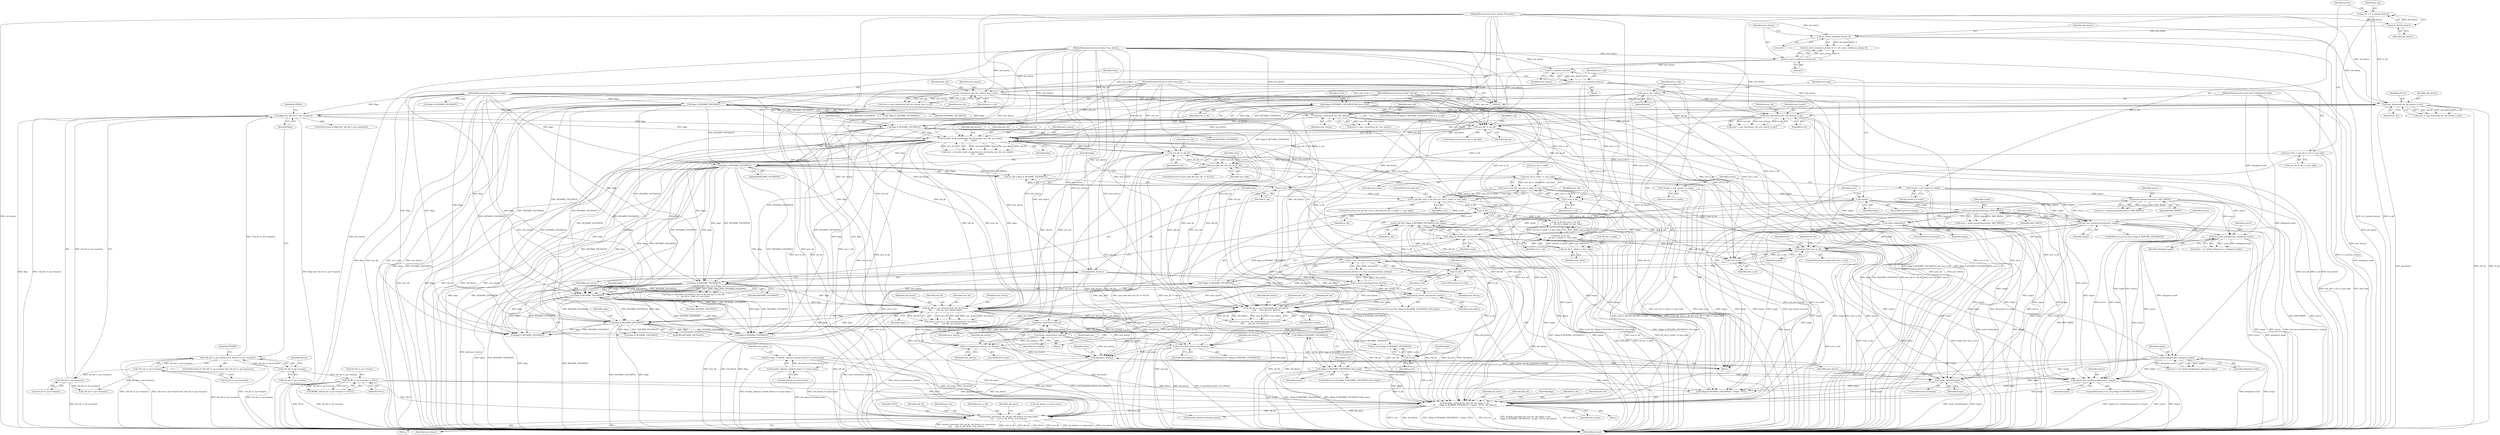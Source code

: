 digraph "0_linux_9409e22acdfc9153f88d9b1ed2bd2a5b34d2d3ca@API" {
"1000503" [label="(Call,fsnotify_move(new_dir, old_dir, old_dentry->d_name.name,\n\t\t\t\t      new_is_dir, NULL, new_dentry))"];
"1000485" [label="(Call,fsnotify_move(old_dir, new_dir, old_name, is_dir,\n\t\t\t      !(flags & RENAME_EXCHANGE) ? target : NULL, old_dentry))"];
"1000411" [label="(Call,old_dir->i_op->rename2(old_dir, old_dentry,\n\t\t\t\t\t       new_dir, new_dentry, flags))"];
"1000311" [label="(Call,new_dir != old_dir)"];
"1000262" [label="(Call,security_inode_rename(old_dir, old_dentry, new_dir, new_dentry,\n\t\t\t\t      flags))"];
"1000228" [label="(Call,new_dir != old_dir)"];
"1000167" [label="(Call,may_create(new_dir, new_dentry))"];
"1000105" [label="(MethodParameterIn,struct inode *new_dir)"];
"1000146" [label="(Call,vfs_select_inode(new_dentry, 0))"];
"1000106" [label="(MethodParameterIn,struct dentry *new_dentry)"];
"1000183" [label="(Call,may_delete(new_dir, new_dentry, is_dir))"];
"1000174" [label="(Call,d_is_dir(new_dentry))"];
"1000153" [label="(Call,may_delete(old_dir, old_dentry, is_dir))"];
"1000103" [label="(MethodParameterIn,struct inode *old_dir)"];
"1000143" [label="(Call,vfs_select_inode(old_dentry, 0))"];
"1000114" [label="(Call,d_is_dir(old_dentry))"];
"1000104" [label="(MethodParameterIn,struct dentry *old_dentry)"];
"1000112" [label="(Call,is_dir = d_is_dir(old_dentry))"];
"1000190" [label="(Call,may_delete(new_dir, new_dentry, new_is_dir))"];
"1000172" [label="(Call,new_is_dir = d_is_dir(new_dentry))"];
"1000216" [label="(Call,flags && !old_dir->i_op->rename2)"];
"1000178" [label="(Call,flags & RENAME_EXCHANGE)"];
"1000108" [label="(MethodParameterIn,unsigned int flags)"];
"1000218" [label="(Call,!old_dir->i_op->rename2)"];
"1000206" [label="(Call,!old_dir->i_op->rename2)"];
"1000199" [label="(Call,!old_dir->i_op->rename && !old_dir->i_op->rename2)"];
"1000200" [label="(Call,!old_dir->i_op->rename)"];
"1000246" [label="(Call,flags & RENAME_EXCHANGE)"];
"1000303" [label="(Call,is_local_mountpoint(old_dentry))"];
"1000356" [label="(Call,shrink_dcache_parent(new_dentry))"];
"1000305" [label="(Call,is_local_mountpoint(new_dentry))"];
"1000280" [label="(Call,dget(new_dentry))"];
"1000333" [label="(Call,flags & RENAME_EXCHANGE)"];
"1000286" [label="(Call,flags & RENAME_EXCHANGE)"];
"1000352" [label="(Call,flags & RENAME_EXCHANGE)"];
"1000394" [label="(Call,old_dir->i_op->rename(old_dir, old_dentry,\n\t\t\t\t\t      new_dir, new_dentry))"];
"1000272" [label="(Call,old_name = fsnotify_oldname_init(old_dentry->d_name.name))"];
"1000274" [label="(Call,fsnotify_oldname_init(old_dentry->d_name.name))"];
"1000466" [label="(Call,!is_dir)"];
"1000284" [label="(Call,!is_dir)"];
"1000337" [label="(Call,!is_dir)"];
"1000320" [label="(Call,is_dir && !new_is_dir && new_dir->i_nlink >= max_links)"];
"1000322" [label="(Call,!new_is_dir && new_dir->i_nlink >= max_links)"];
"1000323" [label="(Call,!new_is_dir)"];
"1000245" [label="(Call,(flags & RENAME_EXCHANGE) && new_is_dir)"];
"1000130" [label="(Call,new_is_dir = false)"];
"1000325" [label="(Call,new_dir->i_nlink >= max_links)"];
"1000309" [label="(Call,max_links && new_dir != old_dir)"];
"1000134" [label="(Call,max_links = new_dir->i_sb->s_max_links)"];
"1000359" [label="(Call,!is_dir)"];
"1000348" [label="(Call,is_dir && !(flags & RENAME_EXCHANGE) && target)"];
"1000350" [label="(Call,!(flags & RENAME_EXCHANGE) && target)"];
"1000351" [label="(Call,!(flags & RENAME_EXCHANGE))"];
"1000289" [label="(Call,lock_two_nondirectories(source, target))"];
"1000237" [label="(Call,inode_permission(source, MAY_WRITE))"];
"1000118" [label="(Call,*source = old_dentry->d_inode)"];
"1000253" [label="(Call,inode_permission(target, MAY_WRITE))"];
"1000162" [label="(Call,!target)"];
"1000124" [label="(Call,*target = new_dentry->d_inode)"];
"1000295" [label="(Call,inode_lock(target))"];
"1000421" [label="(Call,!(flags & RENAME_EXCHANGE) && target)"];
"1000422" [label="(Call,!(flags & RENAME_EXCHANGE))"];
"1000423" [label="(Call,flags & RENAME_EXCHANGE)"];
"1000378" [label="(Call,try_break_deleg(target, delegated_inode))"];
"1000371" [label="(Call,target && !new_is_dir)"];
"1000373" [label="(Call,!new_is_dir)"];
"1000339" [label="(Call,new_is_dir &&\n\t\t    old_dir->i_nlink >= max_links)"];
"1000341" [label="(Call,old_dir->i_nlink >= max_links)"];
"1000364" [label="(Call,try_break_deleg(source, delegated_inode))"];
"1000107" [label="(MethodParameterIn,struct inode **delegated_inode)"];
"1000471" [label="(Call,unlock_two_nondirectories(source, target))"];
"1000477" [label="(Call,inode_unlock(target))"];
"1000402" [label="(Call,old_dir->i_op->rename != NULL)"];
"1000460" [label="(Call,d_exchange(old_dentry, new_dentry))"];
"1000437" [label="(Call,detach_mounts(new_dentry))"];
"1000435" [label="(Call,dont_mount(new_dentry))"];
"1000456" [label="(Call,d_move(old_dentry, new_dentry))"];
"1000479" [label="(Call,dput(new_dentry))"];
"1000193" [label="(Identifier,new_is_dir)"];
"1000173" [label="(Identifier,new_is_dir)"];
"1000451" [label="(ControlStructure,if (!(flags & RENAME_EXCHANGE)))"];
"1000105" [label="(MethodParameterIn,struct inode *new_dir)"];
"1000492" [label="(Call,flags & RENAME_EXCHANGE)"];
"1000345" [label="(Identifier,max_links)"];
"1000348" [label="(Call,is_dir && !(flags & RENAME_EXCHANGE) && target)"];
"1000437" [label="(Call,detach_mounts(new_dentry))"];
"1000295" [label="(Call,inode_lock(target))"];
"1000377" [label="(Identifier,error)"];
"1000497" [label="(Identifier,old_dentry)"];
"1000365" [label="(Identifier,source)"];
"1000518" [label="(MethodReturn,int)"];
"1000464" [label="(ControlStructure,if (!is_dir || (flags & RENAME_EXCHANGE)))"];
"1000108" [label="(MethodParameterIn,unsigned int flags)"];
"1000310" [label="(Identifier,max_links)"];
"1000425" [label="(Identifier,RENAME_EXCHANGE)"];
"1000320" [label="(Call,is_dir && !new_is_dir && new_dir->i_nlink >= max_links)"];
"1000396" [label="(Identifier,old_dentry)"];
"1000273" [label="(Identifier,old_name)"];
"1000456" [label="(Call,d_move(old_dentry, new_dentry))"];
"1000216" [label="(Call,flags && !old_dir->i_op->rename2)"];
"1000200" [label="(Call,!old_dir->i_op->rename)"];
"1000341" [label="(Call,old_dir->i_nlink >= max_links)"];
"1000372" [label="(Identifier,target)"];
"1000174" [label="(Call,d_is_dir(new_dentry))"];
"1000132" [label="(Identifier,false)"];
"1000512" [label="(Identifier,NULL)"];
"1000316" [label="(Identifier,error)"];
"1000287" [label="(Identifier,flags)"];
"1000401" [label="(Call,WARN_ON(old_dir->i_op->rename != NULL))"];
"1000505" [label="(Identifier,old_dir)"];
"1000109" [label="(Block,)"];
"1000332" [label="(Call,(flags & RENAME_EXCHANGE) && !is_dir && new_is_dir &&\n\t\t    old_dir->i_nlink >= max_links)"];
"1000103" [label="(MethodParameterIn,struct inode *old_dir)"];
"1000226" [label="(Identifier,EINVAL)"];
"1000461" [label="(Identifier,old_dentry)"];
"1000321" [label="(Identifier,is_dir)"];
"1000488" [label="(Identifier,old_name)"];
"1000298" [label="(Identifier,error)"];
"1000329" [label="(Identifier,max_links)"];
"1000169" [label="(Identifier,new_dentry)"];
"1000214" [label="(Identifier,EPERM)"];
"1000323" [label="(Call,!new_is_dir)"];
"1000356" [label="(Call,shrink_dcache_parent(new_dentry))"];
"1000397" [label="(Identifier,new_dir)"];
"1000238" [label="(Identifier,source)"];
"1000354" [label="(Identifier,RENAME_EXCHANGE)"];
"1000120" [label="(Call,old_dentry->d_inode)"];
"1000421" [label="(Call,!(flags & RENAME_EXCHANGE) && target)"];
"1000378" [label="(Call,try_break_deleg(target, delegated_inode))"];
"1000280" [label="(Call,dget(new_dentry))"];
"1000514" [label="(Call,fsnotify_oldname_free(old_name))"];
"1000333" [label="(Call,flags & RENAME_EXCHANGE)"];
"1000267" [label="(Identifier,flags)"];
"1000392" [label="(Call,error = old_dir->i_op->rename(old_dir, old_dentry,\n\t\t\t\t\t      new_dir, new_dentry))"];
"1000291" [label="(Identifier,target)"];
"1000477" [label="(Call,inode_unlock(target))"];
"1000436" [label="(Identifier,new_dentry)"];
"1000460" [label="(Call,d_exchange(old_dentry, new_dentry))"];
"1000330" [label="(ControlStructure,goto out;)"];
"1000306" [label="(Identifier,new_dentry)"];
"1000186" [label="(Identifier,is_dir)"];
"1000266" [label="(Identifier,new_dentry)"];
"1000413" [label="(Identifier,old_dentry)"];
"1000468" [label="(Call,flags & RENAME_EXCHANGE)"];
"1000119" [label="(Identifier,source)"];
"1000453" [label="(Call,flags & RENAME_EXCHANGE)"];
"1000206" [label="(Call,!old_dir->i_op->rename2)"];
"1000490" [label="(Call,!(flags & RENAME_EXCHANGE) ? target : NULL)"];
"1000412" [label="(Identifier,old_dir)"];
"1000215" [label="(ControlStructure,if (flags && !old_dir->i_op->rename2))"];
"1000469" [label="(Identifier,flags)"];
"1000483" [label="(Identifier,error)"];
"1000484" [label="(Block,)"];
"1000363" [label="(Identifier,error)"];
"1000463" [label="(JumpTarget,out:)"];
"1000462" [label="(Identifier,new_dentry)"];
"1000402" [label="(Call,old_dir->i_op->rename != NULL)"];
"1000349" [label="(Identifier,is_dir)"];
"1000388" [label="(Identifier,old_dir)"];
"1000475" [label="(ControlStructure,if (target))"];
"1000253" [label="(Call,inode_permission(target, MAY_WRITE))"];
"1000302" [label="(Call,is_local_mountpoint(old_dentry) || is_local_mountpoint(new_dentry))"];
"1000272" [label="(Call,old_name = fsnotify_oldname_init(old_dentry->d_name.name))"];
"1000251" [label="(Call,error = inode_permission(target, MAY_WRITE))"];
"1000126" [label="(Call,new_dentry->d_inode)"];
"1000411" [label="(Call,old_dir->i_op->rename2(old_dir, old_dentry,\n\t\t\t\t\t       new_dir, new_dentry, flags))"];
"1000130" [label="(Call,new_is_dir = false)"];
"1000154" [label="(Identifier,old_dir)"];
"1000471" [label="(Call,unlock_two_nondirectories(source, target))"];
"1000360" [label="(Identifier,is_dir)"];
"1000264" [label="(Identifier,old_dentry)"];
"1000309" [label="(Call,max_links && new_dir != old_dir)"];
"1000262" [label="(Call,security_inode_rename(old_dir, old_dentry, new_dir, new_dentry,\n\t\t\t\t      flags))"];
"1000217" [label="(Identifier,flags)"];
"1000370" [label="(ControlStructure,if (target && !new_is_dir))"];
"1000486" [label="(Identifier,old_dir)"];
"1000190" [label="(Call,may_delete(new_dir, new_dentry, new_is_dir))"];
"1000148" [label="(Literal,0)"];
"1000235" [label="(Call,error = inode_permission(source, MAY_WRITE))"];
"1000289" [label="(Call,lock_two_nondirectories(source, target))"];
"1000286" [label="(Call,flags & RENAME_EXCHANGE)"];
"1000304" [label="(Identifier,old_dentry)"];
"1000283" [label="(Call,!is_dir || (flags & RENAME_EXCHANGE))"];
"1000188" [label="(Call,error = may_delete(new_dir, new_dentry, new_is_dir))"];
"1000504" [label="(Identifier,new_dir)"];
"1000424" [label="(Identifier,flags)"];
"1000156" [label="(Identifier,is_dir)"];
"1000284" [label="(Call,!is_dir)"];
"1000134" [label="(Call,max_links = new_dir->i_sb->s_max_links)"];
"1000408" [label="(Identifier,NULL)"];
"1000201" [label="(Call,old_dir->i_op->rename)"];
"1000353" [label="(Identifier,flags)"];
"1000385" [label="(Call,!old_dir->i_op->rename2)"];
"1000334" [label="(Identifier,flags)"];
"1000303" [label="(Call,is_local_mountpoint(old_dentry))"];
"1000184" [label="(Identifier,new_dir)"];
"1000403" [label="(Call,old_dir->i_op->rename)"];
"1000145" [label="(Literal,0)"];
"1000472" [label="(Identifier,source)"];
"1000285" [label="(Identifier,is_dir)"];
"1000178" [label="(Call,flags & RENAME_EXCHANGE)"];
"1000161" [label="(ControlStructure,if (!target))"];
"1000429" [label="(Identifier,is_dir)"];
"1000457" [label="(Identifier,old_dentry)"];
"1000249" [label="(Identifier,new_is_dir)"];
"1000357" [label="(Identifier,new_dentry)"];
"1000352" [label="(Call,flags & RENAME_EXCHANGE)"];
"1000239" [label="(Identifier,MAY_WRITE)"];
"1000313" [label="(Identifier,old_dir)"];
"1000191" [label="(Identifier,new_dir)"];
"1000281" [label="(Identifier,new_dentry)"];
"1000500" [label="(Identifier,flags)"];
"1000230" [label="(Identifier,old_dir)"];
"1000218" [label="(Call,!old_dir->i_op->rename2)"];
"1000322" [label="(Call,!new_is_dir && new_dir->i_nlink >= max_links)"];
"1000192" [label="(Identifier,new_dentry)"];
"1000327" [label="(Identifier,new_dir)"];
"1000395" [label="(Identifier,old_dir)"];
"1000151" [label="(Call,error = may_delete(old_dir, old_dentry, is_dir))"];
"1000335" [label="(Identifier,RENAME_EXCHANGE)"];
"1000229" [label="(Identifier,new_dir)"];
"1000177" [label="(Call,!(flags & RENAME_EXCHANGE))"];
"1000319" [label="(ControlStructure,if (is_dir && !new_is_dir && new_dir->i_nlink >= max_links))"];
"1000136" [label="(Call,new_dir->i_sb->s_max_links)"];
"1000255" [label="(Identifier,MAY_WRITE)"];
"1000260" [label="(Call,error = security_inode_rename(old_dir, old_dentry, new_dir, new_dentry,\n\t\t\t\t      flags))"];
"1000124" [label="(Call,*target = new_dentry->d_inode)"];
"1000467" [label="(Identifier,is_dir)"];
"1000244" [label="(ControlStructure,if ((flags & RENAME_EXCHANGE) && new_is_dir))"];
"1000420" [label="(ControlStructure,if (!(flags & RENAME_EXCHANGE) && target))"];
"1000511" [label="(Identifier,new_is_dir)"];
"1000153" [label="(Call,may_delete(old_dir, old_dentry, is_dir))"];
"1000233" [label="(Identifier,is_dir)"];
"1000445" [label="(Identifier,old_dir)"];
"1000366" [label="(Identifier,delegated_inode)"];
"1000219" [label="(Call,old_dir->i_op->rename2)"];
"1000131" [label="(Identifier,new_is_dir)"];
"1000274" [label="(Call,fsnotify_oldname_init(old_dentry->d_name.name))"];
"1000337" [label="(Call,!is_dir)"];
"1000207" [label="(Call,old_dir->i_op->rename2)"];
"1000380" [label="(Identifier,delegated_inode)"];
"1000246" [label="(Call,flags & RENAME_EXCHANGE)"];
"1000162" [label="(Call,!target)"];
"1000265" [label="(Identifier,new_dir)"];
"1000347" [label="(ControlStructure,if (is_dir && !(flags & RENAME_EXCHANGE) && target))"];
"1000362" [label="(Call,error = try_break_deleg(source, delegated_inode))"];
"1000275" [label="(Call,old_dentry->d_name.name)"];
"1000427" [label="(Block,)"];
"1000104" [label="(MethodParameterIn,struct dentry *old_dentry)"];
"1000305" [label="(Call,is_local_mountpoint(new_dentry))"];
"1000416" [label="(Identifier,flags)"];
"1000338" [label="(Identifier,is_dir)"];
"1000426" [label="(Identifier,target)"];
"1000414" [label="(Identifier,new_dir)"];
"1000379" [label="(Identifier,target)"];
"1000371" [label="(Call,target && !new_is_dir)"];
"1000350" [label="(Call,!(flags & RENAME_EXCHANGE) && target)"];
"1000489" [label="(Identifier,is_dir)"];
"1000355" [label="(Identifier,target)"];
"1000373" [label="(Call,!new_is_dir)"];
"1000125" [label="(Identifier,target)"];
"1000245" [label="(Call,(flags & RENAME_EXCHANGE) && new_is_dir)"];
"1000479" [label="(Call,dput(new_dentry))"];
"1000502" [label="(Block,)"];
"1000515" [label="(Identifier,old_name)"];
"1000143" [label="(Call,vfs_select_inode(old_dentry, 0))"];
"1000308" [label="(ControlStructure,if (max_links && new_dir != old_dir))"];
"1000172" [label="(Call,new_is_dir = d_is_dir(new_dentry))"];
"1000290" [label="(Identifier,source)"];
"1000144" [label="(Identifier,old_dentry)"];
"1000513" [label="(Identifier,new_dentry)"];
"1000459" [label="(ControlStructure,else)"];
"1000374" [label="(Identifier,new_is_dir)"];
"1000293" [label="(ControlStructure,if (target))"];
"1000351" [label="(Call,!(flags & RENAME_EXCHANGE))"];
"1000480" [label="(Identifier,new_dentry)"];
"1000473" [label="(Identifier,target)"];
"1000167" [label="(Call,may_create(new_dir, new_dentry))"];
"1000106" [label="(MethodParameterIn,struct dentry *new_dentry)"];
"1000183" [label="(Call,may_delete(new_dir, new_dentry, is_dir))"];
"1000114" [label="(Call,d_is_dir(old_dentry))"];
"1000198" [label="(ControlStructure,if (!old_dir->i_op->rename && !old_dir->i_op->rename2))"];
"1000247" [label="(Identifier,flags)"];
"1000359" [label="(Call,!is_dir)"];
"1000340" [label="(Identifier,new_is_dir)"];
"1000179" [label="(Identifier,flags)"];
"1000185" [label="(Identifier,new_dentry)"];
"1000163" [label="(Identifier,target)"];
"1000423" [label="(Call,flags & RENAME_EXCHANGE)"];
"1000487" [label="(Identifier,new_dir)"];
"1000180" [label="(Identifier,RENAME_EXCHANGE)"];
"1000263" [label="(Identifier,old_dir)"];
"1000248" [label="(Identifier,RENAME_EXCHANGE)"];
"1000113" [label="(Identifier,is_dir)"];
"1000422" [label="(Call,!(flags & RENAME_EXCHANGE))"];
"1000168" [label="(Identifier,new_dir)"];
"1000415" [label="(Identifier,new_dentry)"];
"1000325" [label="(Call,new_dir->i_nlink >= max_links)"];
"1000326" [label="(Call,new_dir->i_nlink)"];
"1000466" [label="(Call,!is_dir)"];
"1000324" [label="(Identifier,new_is_dir)"];
"1000376" [label="(Call,error = try_break_deleg(target, delegated_inode))"];
"1000499" [label="(Call,flags & RENAME_EXCHANGE)"];
"1000254" [label="(Identifier,target)"];
"1000312" [label="(Identifier,new_dir)"];
"1000336" [label="(Call,!is_dir && new_is_dir &&\n\t\t    old_dir->i_nlink >= max_links)"];
"1000296" [label="(Identifier,target)"];
"1000339" [label="(Call,new_is_dir &&\n\t\t    old_dir->i_nlink >= max_links)"];
"1000282" [label="(ControlStructure,if (!is_dir || (flags & RENAME_EXCHANGE)))"];
"1000118" [label="(Call,*source = old_dentry->d_inode)"];
"1000342" [label="(Call,old_dir->i_nlink)"];
"1000199" [label="(Call,!old_dir->i_op->rename && !old_dir->i_op->rename2)"];
"1000478" [label="(Identifier,target)"];
"1000503" [label="(Call,fsnotify_move(new_dir, old_dir, old_dentry->d_name.name,\n\t\t\t\t      new_is_dir, NULL, new_dentry))"];
"1000409" [label="(Call,error = old_dir->i_op->rename2(old_dir, old_dentry,\n\t\t\t\t\t       new_dir, new_dentry, flags))"];
"1000438" [label="(Identifier,new_dentry)"];
"1000394" [label="(Call,old_dir->i_op->rename(old_dir, old_dentry,\n\t\t\t\t\t      new_dir, new_dentry))"];
"1000364" [label="(Call,try_break_deleg(source, delegated_inode))"];
"1000228" [label="(Call,new_dir != old_dir)"];
"1000506" [label="(Call,old_dentry->d_name.name)"];
"1000142" [label="(Call,vfs_select_inode(old_dentry, 0) == vfs_select_inode(new_dentry, 0))"];
"1000261" [label="(Identifier,error)"];
"1000398" [label="(Identifier,new_dentry)"];
"1000252" [label="(Identifier,error)"];
"1000458" [label="(Identifier,new_dentry)"];
"1000227" [label="(ControlStructure,if (new_dir != old_dir))"];
"1000237" [label="(Call,inode_permission(source, MAY_WRITE))"];
"1000311" [label="(Call,new_dir != old_dir)"];
"1000146" [label="(Call,vfs_select_inode(new_dentry, 0))"];
"1000171" [label="(Block,)"];
"1000115" [label="(Identifier,old_dentry)"];
"1000435" [label="(Call,dont_mount(new_dentry))"];
"1000181" [label="(Call,error = may_delete(new_dir, new_dentry, is_dir))"];
"1000147" [label="(Identifier,new_dentry)"];
"1000288" [label="(Identifier,RENAME_EXCHANGE)"];
"1000358" [label="(ControlStructure,if (!is_dir))"];
"1000107" [label="(MethodParameterIn,struct inode **delegated_inode)"];
"1000209" [label="(Identifier,old_dir)"];
"1000465" [label="(Call,!is_dir || (flags & RENAME_EXCHANGE))"];
"1000155" [label="(Identifier,old_dentry)"];
"1000112" [label="(Call,is_dir = d_is_dir(old_dentry))"];
"1000485" [label="(Call,fsnotify_move(old_dir, new_dir, old_name, is_dir,\n\t\t\t      !(flags & RENAME_EXCHANGE) ? target : NULL, old_dentry))"];
"1000135" [label="(Identifier,max_links)"];
"1000165" [label="(Call,error = may_create(new_dir, new_dentry))"];
"1000166" [label="(Identifier,error)"];
"1000175" [label="(Identifier,new_dentry)"];
"1000503" -> "1000502"  [label="AST: "];
"1000503" -> "1000513"  [label="CFG: "];
"1000504" -> "1000503"  [label="AST: "];
"1000505" -> "1000503"  [label="AST: "];
"1000506" -> "1000503"  [label="AST: "];
"1000511" -> "1000503"  [label="AST: "];
"1000512" -> "1000503"  [label="AST: "];
"1000513" -> "1000503"  [label="AST: "];
"1000515" -> "1000503"  [label="CFG: "];
"1000503" -> "1000518"  [label="DDG: old_dentry->d_name.name"];
"1000503" -> "1000518"  [label="DDG: new_dentry"];
"1000503" -> "1000518"  [label="DDG: fsnotify_move(new_dir, old_dir, old_dentry->d_name.name,\n\t\t\t\t      new_is_dir, NULL, new_dentry)"];
"1000503" -> "1000518"  [label="DDG: new_is_dir"];
"1000503" -> "1000518"  [label="DDG: old_dir"];
"1000503" -> "1000518"  [label="DDG: NULL"];
"1000503" -> "1000518"  [label="DDG: new_dir"];
"1000485" -> "1000503"  [label="DDG: new_dir"];
"1000485" -> "1000503"  [label="DDG: old_dir"];
"1000105" -> "1000503"  [label="DDG: new_dir"];
"1000103" -> "1000503"  [label="DDG: old_dir"];
"1000274" -> "1000503"  [label="DDG: old_dentry->d_name.name"];
"1000323" -> "1000503"  [label="DDG: new_is_dir"];
"1000373" -> "1000503"  [label="DDG: new_is_dir"];
"1000245" -> "1000503"  [label="DDG: new_is_dir"];
"1000130" -> "1000503"  [label="DDG: new_is_dir"];
"1000339" -> "1000503"  [label="DDG: new_is_dir"];
"1000190" -> "1000503"  [label="DDG: new_is_dir"];
"1000172" -> "1000503"  [label="DDG: new_is_dir"];
"1000402" -> "1000503"  [label="DDG: NULL"];
"1000479" -> "1000503"  [label="DDG: new_dentry"];
"1000106" -> "1000503"  [label="DDG: new_dentry"];
"1000485" -> "1000484"  [label="AST: "];
"1000485" -> "1000497"  [label="CFG: "];
"1000486" -> "1000485"  [label="AST: "];
"1000487" -> "1000485"  [label="AST: "];
"1000488" -> "1000485"  [label="AST: "];
"1000489" -> "1000485"  [label="AST: "];
"1000490" -> "1000485"  [label="AST: "];
"1000497" -> "1000485"  [label="AST: "];
"1000500" -> "1000485"  [label="CFG: "];
"1000485" -> "1000518"  [label="DDG: old_dir"];
"1000485" -> "1000518"  [label="DDG: is_dir"];
"1000485" -> "1000518"  [label="DDG: old_dentry"];
"1000485" -> "1000518"  [label="DDG: !(flags & RENAME_EXCHANGE) ? target : NULL"];
"1000485" -> "1000518"  [label="DDG: new_dir"];
"1000485" -> "1000518"  [label="DDG: fsnotify_move(old_dir, new_dir, old_name, is_dir,\n\t\t\t      !(flags & RENAME_EXCHANGE) ? target : NULL, old_dentry)"];
"1000411" -> "1000485"  [label="DDG: old_dir"];
"1000411" -> "1000485"  [label="DDG: new_dir"];
"1000411" -> "1000485"  [label="DDG: old_dentry"];
"1000311" -> "1000485"  [label="DDG: old_dir"];
"1000311" -> "1000485"  [label="DDG: new_dir"];
"1000262" -> "1000485"  [label="DDG: old_dir"];
"1000262" -> "1000485"  [label="DDG: new_dir"];
"1000394" -> "1000485"  [label="DDG: old_dir"];
"1000394" -> "1000485"  [label="DDG: new_dir"];
"1000394" -> "1000485"  [label="DDG: old_dentry"];
"1000103" -> "1000485"  [label="DDG: old_dir"];
"1000105" -> "1000485"  [label="DDG: new_dir"];
"1000272" -> "1000485"  [label="DDG: old_name"];
"1000466" -> "1000485"  [label="DDG: is_dir"];
"1000289" -> "1000485"  [label="DDG: target"];
"1000295" -> "1000485"  [label="DDG: target"];
"1000253" -> "1000485"  [label="DDG: target"];
"1000421" -> "1000485"  [label="DDG: target"];
"1000378" -> "1000485"  [label="DDG: target"];
"1000471" -> "1000485"  [label="DDG: target"];
"1000371" -> "1000485"  [label="DDG: target"];
"1000350" -> "1000485"  [label="DDG: target"];
"1000162" -> "1000485"  [label="DDG: target"];
"1000477" -> "1000485"  [label="DDG: target"];
"1000402" -> "1000485"  [label="DDG: NULL"];
"1000460" -> "1000485"  [label="DDG: old_dentry"];
"1000456" -> "1000485"  [label="DDG: old_dentry"];
"1000303" -> "1000485"  [label="DDG: old_dentry"];
"1000104" -> "1000485"  [label="DDG: old_dentry"];
"1000485" -> "1000514"  [label="DDG: old_name"];
"1000411" -> "1000409"  [label="AST: "];
"1000411" -> "1000416"  [label="CFG: "];
"1000412" -> "1000411"  [label="AST: "];
"1000413" -> "1000411"  [label="AST: "];
"1000414" -> "1000411"  [label="AST: "];
"1000415" -> "1000411"  [label="AST: "];
"1000416" -> "1000411"  [label="AST: "];
"1000409" -> "1000411"  [label="CFG: "];
"1000411" -> "1000518"  [label="DDG: old_dir"];
"1000411" -> "1000518"  [label="DDG: new_dir"];
"1000411" -> "1000518"  [label="DDG: old_dentry"];
"1000411" -> "1000518"  [label="DDG: flags"];
"1000411" -> "1000409"  [label="DDG: new_dir"];
"1000411" -> "1000409"  [label="DDG: flags"];
"1000411" -> "1000409"  [label="DDG: new_dentry"];
"1000411" -> "1000409"  [label="DDG: old_dentry"];
"1000411" -> "1000409"  [label="DDG: old_dir"];
"1000311" -> "1000411"  [label="DDG: old_dir"];
"1000311" -> "1000411"  [label="DDG: new_dir"];
"1000262" -> "1000411"  [label="DDG: old_dir"];
"1000262" -> "1000411"  [label="DDG: new_dir"];
"1000262" -> "1000411"  [label="DDG: flags"];
"1000103" -> "1000411"  [label="DDG: old_dir"];
"1000303" -> "1000411"  [label="DDG: old_dentry"];
"1000104" -> "1000411"  [label="DDG: old_dentry"];
"1000105" -> "1000411"  [label="DDG: new_dir"];
"1000356" -> "1000411"  [label="DDG: new_dentry"];
"1000305" -> "1000411"  [label="DDG: new_dentry"];
"1000280" -> "1000411"  [label="DDG: new_dentry"];
"1000106" -> "1000411"  [label="DDG: new_dentry"];
"1000333" -> "1000411"  [label="DDG: flags"];
"1000286" -> "1000411"  [label="DDG: flags"];
"1000352" -> "1000411"  [label="DDG: flags"];
"1000108" -> "1000411"  [label="DDG: flags"];
"1000411" -> "1000423"  [label="DDG: flags"];
"1000411" -> "1000435"  [label="DDG: new_dentry"];
"1000411" -> "1000456"  [label="DDG: old_dentry"];
"1000411" -> "1000456"  [label="DDG: new_dentry"];
"1000411" -> "1000460"  [label="DDG: old_dentry"];
"1000411" -> "1000460"  [label="DDG: new_dentry"];
"1000411" -> "1000468"  [label="DDG: flags"];
"1000411" -> "1000479"  [label="DDG: new_dentry"];
"1000411" -> "1000492"  [label="DDG: flags"];
"1000311" -> "1000309"  [label="AST: "];
"1000311" -> "1000313"  [label="CFG: "];
"1000312" -> "1000311"  [label="AST: "];
"1000313" -> "1000311"  [label="AST: "];
"1000309" -> "1000311"  [label="CFG: "];
"1000311" -> "1000518"  [label="DDG: new_dir"];
"1000311" -> "1000518"  [label="DDG: old_dir"];
"1000311" -> "1000309"  [label="DDG: new_dir"];
"1000311" -> "1000309"  [label="DDG: old_dir"];
"1000262" -> "1000311"  [label="DDG: new_dir"];
"1000262" -> "1000311"  [label="DDG: old_dir"];
"1000105" -> "1000311"  [label="DDG: new_dir"];
"1000103" -> "1000311"  [label="DDG: old_dir"];
"1000311" -> "1000394"  [label="DDG: old_dir"];
"1000311" -> "1000394"  [label="DDG: new_dir"];
"1000262" -> "1000260"  [label="AST: "];
"1000262" -> "1000267"  [label="CFG: "];
"1000263" -> "1000262"  [label="AST: "];
"1000264" -> "1000262"  [label="AST: "];
"1000265" -> "1000262"  [label="AST: "];
"1000266" -> "1000262"  [label="AST: "];
"1000267" -> "1000262"  [label="AST: "];
"1000260" -> "1000262"  [label="CFG: "];
"1000262" -> "1000518"  [label="DDG: new_dir"];
"1000262" -> "1000518"  [label="DDG: flags"];
"1000262" -> "1000518"  [label="DDG: old_dir"];
"1000262" -> "1000518"  [label="DDG: old_dentry"];
"1000262" -> "1000518"  [label="DDG: new_dentry"];
"1000262" -> "1000260"  [label="DDG: old_dentry"];
"1000262" -> "1000260"  [label="DDG: flags"];
"1000262" -> "1000260"  [label="DDG: new_dentry"];
"1000262" -> "1000260"  [label="DDG: old_dir"];
"1000262" -> "1000260"  [label="DDG: new_dir"];
"1000228" -> "1000262"  [label="DDG: old_dir"];
"1000228" -> "1000262"  [label="DDG: new_dir"];
"1000103" -> "1000262"  [label="DDG: old_dir"];
"1000153" -> "1000262"  [label="DDG: old_dentry"];
"1000104" -> "1000262"  [label="DDG: old_dentry"];
"1000105" -> "1000262"  [label="DDG: new_dir"];
"1000183" -> "1000262"  [label="DDG: new_dentry"];
"1000167" -> "1000262"  [label="DDG: new_dentry"];
"1000190" -> "1000262"  [label="DDG: new_dentry"];
"1000106" -> "1000262"  [label="DDG: new_dentry"];
"1000216" -> "1000262"  [label="DDG: flags"];
"1000246" -> "1000262"  [label="DDG: flags"];
"1000108" -> "1000262"  [label="DDG: flags"];
"1000262" -> "1000280"  [label="DDG: new_dentry"];
"1000262" -> "1000286"  [label="DDG: flags"];
"1000262" -> "1000303"  [label="DDG: old_dentry"];
"1000262" -> "1000333"  [label="DDG: flags"];
"1000262" -> "1000352"  [label="DDG: flags"];
"1000262" -> "1000394"  [label="DDG: old_dir"];
"1000262" -> "1000394"  [label="DDG: new_dir"];
"1000262" -> "1000423"  [label="DDG: flags"];
"1000262" -> "1000468"  [label="DDG: flags"];
"1000262" -> "1000492"  [label="DDG: flags"];
"1000228" -> "1000227"  [label="AST: "];
"1000228" -> "1000230"  [label="CFG: "];
"1000229" -> "1000228"  [label="AST: "];
"1000230" -> "1000228"  [label="AST: "];
"1000233" -> "1000228"  [label="CFG: "];
"1000261" -> "1000228"  [label="CFG: "];
"1000228" -> "1000518"  [label="DDG: new_dir != old_dir"];
"1000228" -> "1000518"  [label="DDG: new_dir"];
"1000228" -> "1000518"  [label="DDG: old_dir"];
"1000167" -> "1000228"  [label="DDG: new_dir"];
"1000183" -> "1000228"  [label="DDG: new_dir"];
"1000190" -> "1000228"  [label="DDG: new_dir"];
"1000105" -> "1000228"  [label="DDG: new_dir"];
"1000153" -> "1000228"  [label="DDG: old_dir"];
"1000103" -> "1000228"  [label="DDG: old_dir"];
"1000228" -> "1000309"  [label="DDG: new_dir != old_dir"];
"1000167" -> "1000165"  [label="AST: "];
"1000167" -> "1000169"  [label="CFG: "];
"1000168" -> "1000167"  [label="AST: "];
"1000169" -> "1000167"  [label="AST: "];
"1000165" -> "1000167"  [label="CFG: "];
"1000167" -> "1000518"  [label="DDG: new_dir"];
"1000167" -> "1000518"  [label="DDG: new_dentry"];
"1000167" -> "1000165"  [label="DDG: new_dir"];
"1000167" -> "1000165"  [label="DDG: new_dentry"];
"1000105" -> "1000167"  [label="DDG: new_dir"];
"1000146" -> "1000167"  [label="DDG: new_dentry"];
"1000106" -> "1000167"  [label="DDG: new_dentry"];
"1000105" -> "1000102"  [label="AST: "];
"1000105" -> "1000518"  [label="DDG: new_dir"];
"1000105" -> "1000183"  [label="DDG: new_dir"];
"1000105" -> "1000190"  [label="DDG: new_dir"];
"1000105" -> "1000394"  [label="DDG: new_dir"];
"1000146" -> "1000142"  [label="AST: "];
"1000146" -> "1000148"  [label="CFG: "];
"1000147" -> "1000146"  [label="AST: "];
"1000148" -> "1000146"  [label="AST: "];
"1000142" -> "1000146"  [label="CFG: "];
"1000146" -> "1000518"  [label="DDG: new_dentry"];
"1000146" -> "1000142"  [label="DDG: new_dentry"];
"1000146" -> "1000142"  [label="DDG: 0"];
"1000106" -> "1000146"  [label="DDG: new_dentry"];
"1000146" -> "1000174"  [label="DDG: new_dentry"];
"1000106" -> "1000102"  [label="AST: "];
"1000106" -> "1000518"  [label="DDG: new_dentry"];
"1000106" -> "1000174"  [label="DDG: new_dentry"];
"1000106" -> "1000183"  [label="DDG: new_dentry"];
"1000106" -> "1000190"  [label="DDG: new_dentry"];
"1000106" -> "1000280"  [label="DDG: new_dentry"];
"1000106" -> "1000305"  [label="DDG: new_dentry"];
"1000106" -> "1000356"  [label="DDG: new_dentry"];
"1000106" -> "1000394"  [label="DDG: new_dentry"];
"1000106" -> "1000435"  [label="DDG: new_dentry"];
"1000106" -> "1000437"  [label="DDG: new_dentry"];
"1000106" -> "1000456"  [label="DDG: new_dentry"];
"1000106" -> "1000460"  [label="DDG: new_dentry"];
"1000106" -> "1000479"  [label="DDG: new_dentry"];
"1000183" -> "1000181"  [label="AST: "];
"1000183" -> "1000186"  [label="CFG: "];
"1000184" -> "1000183"  [label="AST: "];
"1000185" -> "1000183"  [label="AST: "];
"1000186" -> "1000183"  [label="AST: "];
"1000181" -> "1000183"  [label="CFG: "];
"1000183" -> "1000518"  [label="DDG: is_dir"];
"1000183" -> "1000518"  [label="DDG: new_dentry"];
"1000183" -> "1000518"  [label="DDG: new_dir"];
"1000183" -> "1000181"  [label="DDG: new_dir"];
"1000183" -> "1000181"  [label="DDG: new_dentry"];
"1000183" -> "1000181"  [label="DDG: is_dir"];
"1000174" -> "1000183"  [label="DDG: new_dentry"];
"1000153" -> "1000183"  [label="DDG: is_dir"];
"1000183" -> "1000284"  [label="DDG: is_dir"];
"1000174" -> "1000172"  [label="AST: "];
"1000174" -> "1000175"  [label="CFG: "];
"1000175" -> "1000174"  [label="AST: "];
"1000172" -> "1000174"  [label="CFG: "];
"1000174" -> "1000172"  [label="DDG: new_dentry"];
"1000174" -> "1000190"  [label="DDG: new_dentry"];
"1000153" -> "1000151"  [label="AST: "];
"1000153" -> "1000156"  [label="CFG: "];
"1000154" -> "1000153"  [label="AST: "];
"1000155" -> "1000153"  [label="AST: "];
"1000156" -> "1000153"  [label="AST: "];
"1000151" -> "1000153"  [label="CFG: "];
"1000153" -> "1000518"  [label="DDG: old_dentry"];
"1000153" -> "1000518"  [label="DDG: old_dir"];
"1000153" -> "1000518"  [label="DDG: is_dir"];
"1000153" -> "1000151"  [label="DDG: old_dir"];
"1000153" -> "1000151"  [label="DDG: old_dentry"];
"1000153" -> "1000151"  [label="DDG: is_dir"];
"1000103" -> "1000153"  [label="DDG: old_dir"];
"1000143" -> "1000153"  [label="DDG: old_dentry"];
"1000104" -> "1000153"  [label="DDG: old_dentry"];
"1000112" -> "1000153"  [label="DDG: is_dir"];
"1000153" -> "1000284"  [label="DDG: is_dir"];
"1000103" -> "1000102"  [label="AST: "];
"1000103" -> "1000518"  [label="DDG: old_dir"];
"1000103" -> "1000394"  [label="DDG: old_dir"];
"1000143" -> "1000142"  [label="AST: "];
"1000143" -> "1000145"  [label="CFG: "];
"1000144" -> "1000143"  [label="AST: "];
"1000145" -> "1000143"  [label="AST: "];
"1000147" -> "1000143"  [label="CFG: "];
"1000143" -> "1000518"  [label="DDG: old_dentry"];
"1000143" -> "1000142"  [label="DDG: old_dentry"];
"1000143" -> "1000142"  [label="DDG: 0"];
"1000114" -> "1000143"  [label="DDG: old_dentry"];
"1000104" -> "1000143"  [label="DDG: old_dentry"];
"1000114" -> "1000112"  [label="AST: "];
"1000114" -> "1000115"  [label="CFG: "];
"1000115" -> "1000114"  [label="AST: "];
"1000112" -> "1000114"  [label="CFG: "];
"1000114" -> "1000112"  [label="DDG: old_dentry"];
"1000104" -> "1000114"  [label="DDG: old_dentry"];
"1000104" -> "1000102"  [label="AST: "];
"1000104" -> "1000518"  [label="DDG: old_dentry"];
"1000104" -> "1000303"  [label="DDG: old_dentry"];
"1000104" -> "1000394"  [label="DDG: old_dentry"];
"1000104" -> "1000456"  [label="DDG: old_dentry"];
"1000104" -> "1000460"  [label="DDG: old_dentry"];
"1000112" -> "1000109"  [label="AST: "];
"1000113" -> "1000112"  [label="AST: "];
"1000119" -> "1000112"  [label="CFG: "];
"1000112" -> "1000518"  [label="DDG: d_is_dir(old_dentry)"];
"1000112" -> "1000518"  [label="DDG: is_dir"];
"1000190" -> "1000188"  [label="AST: "];
"1000190" -> "1000193"  [label="CFG: "];
"1000191" -> "1000190"  [label="AST: "];
"1000192" -> "1000190"  [label="AST: "];
"1000193" -> "1000190"  [label="AST: "];
"1000188" -> "1000190"  [label="CFG: "];
"1000190" -> "1000518"  [label="DDG: new_dir"];
"1000190" -> "1000518"  [label="DDG: new_is_dir"];
"1000190" -> "1000518"  [label="DDG: new_dentry"];
"1000190" -> "1000188"  [label="DDG: new_dir"];
"1000190" -> "1000188"  [label="DDG: new_dentry"];
"1000190" -> "1000188"  [label="DDG: new_is_dir"];
"1000172" -> "1000190"  [label="DDG: new_is_dir"];
"1000190" -> "1000245"  [label="DDG: new_is_dir"];
"1000190" -> "1000323"  [label="DDG: new_is_dir"];
"1000190" -> "1000339"  [label="DDG: new_is_dir"];
"1000190" -> "1000373"  [label="DDG: new_is_dir"];
"1000172" -> "1000171"  [label="AST: "];
"1000173" -> "1000172"  [label="AST: "];
"1000179" -> "1000172"  [label="CFG: "];
"1000172" -> "1000518"  [label="DDG: new_is_dir"];
"1000172" -> "1000518"  [label="DDG: d_is_dir(new_dentry)"];
"1000172" -> "1000245"  [label="DDG: new_is_dir"];
"1000172" -> "1000323"  [label="DDG: new_is_dir"];
"1000172" -> "1000339"  [label="DDG: new_is_dir"];
"1000172" -> "1000373"  [label="DDG: new_is_dir"];
"1000216" -> "1000215"  [label="AST: "];
"1000216" -> "1000217"  [label="CFG: "];
"1000216" -> "1000218"  [label="CFG: "];
"1000217" -> "1000216"  [label="AST: "];
"1000218" -> "1000216"  [label="AST: "];
"1000226" -> "1000216"  [label="CFG: "];
"1000229" -> "1000216"  [label="CFG: "];
"1000216" -> "1000518"  [label="DDG: flags && !old_dir->i_op->rename2"];
"1000216" -> "1000518"  [label="DDG: flags"];
"1000216" -> "1000518"  [label="DDG: !old_dir->i_op->rename2"];
"1000178" -> "1000216"  [label="DDG: flags"];
"1000108" -> "1000216"  [label="DDG: flags"];
"1000218" -> "1000216"  [label="DDG: old_dir->i_op->rename2"];
"1000199" -> "1000216"  [label="DDG: !old_dir->i_op->rename2"];
"1000216" -> "1000246"  [label="DDG: flags"];
"1000178" -> "1000177"  [label="AST: "];
"1000178" -> "1000180"  [label="CFG: "];
"1000179" -> "1000178"  [label="AST: "];
"1000180" -> "1000178"  [label="AST: "];
"1000177" -> "1000178"  [label="CFG: "];
"1000178" -> "1000518"  [label="DDG: flags"];
"1000178" -> "1000518"  [label="DDG: RENAME_EXCHANGE"];
"1000178" -> "1000177"  [label="DDG: flags"];
"1000178" -> "1000177"  [label="DDG: RENAME_EXCHANGE"];
"1000108" -> "1000178"  [label="DDG: flags"];
"1000178" -> "1000246"  [label="DDG: RENAME_EXCHANGE"];
"1000178" -> "1000286"  [label="DDG: RENAME_EXCHANGE"];
"1000178" -> "1000333"  [label="DDG: RENAME_EXCHANGE"];
"1000178" -> "1000352"  [label="DDG: RENAME_EXCHANGE"];
"1000178" -> "1000423"  [label="DDG: RENAME_EXCHANGE"];
"1000178" -> "1000468"  [label="DDG: RENAME_EXCHANGE"];
"1000178" -> "1000492"  [label="DDG: RENAME_EXCHANGE"];
"1000108" -> "1000102"  [label="AST: "];
"1000108" -> "1000518"  [label="DDG: flags"];
"1000108" -> "1000246"  [label="DDG: flags"];
"1000108" -> "1000286"  [label="DDG: flags"];
"1000108" -> "1000333"  [label="DDG: flags"];
"1000108" -> "1000352"  [label="DDG: flags"];
"1000108" -> "1000423"  [label="DDG: flags"];
"1000108" -> "1000453"  [label="DDG: flags"];
"1000108" -> "1000468"  [label="DDG: flags"];
"1000108" -> "1000492"  [label="DDG: flags"];
"1000108" -> "1000499"  [label="DDG: flags"];
"1000218" -> "1000219"  [label="CFG: "];
"1000219" -> "1000218"  [label="AST: "];
"1000218" -> "1000518"  [label="DDG: old_dir->i_op->rename2"];
"1000206" -> "1000218"  [label="DDG: old_dir->i_op->rename2"];
"1000218" -> "1000385"  [label="DDG: old_dir->i_op->rename2"];
"1000206" -> "1000199"  [label="AST: "];
"1000206" -> "1000207"  [label="CFG: "];
"1000207" -> "1000206"  [label="AST: "];
"1000199" -> "1000206"  [label="CFG: "];
"1000206" -> "1000518"  [label="DDG: old_dir->i_op->rename2"];
"1000206" -> "1000199"  [label="DDG: old_dir->i_op->rename2"];
"1000206" -> "1000385"  [label="DDG: old_dir->i_op->rename2"];
"1000199" -> "1000198"  [label="AST: "];
"1000199" -> "1000200"  [label="CFG: "];
"1000200" -> "1000199"  [label="AST: "];
"1000214" -> "1000199"  [label="CFG: "];
"1000217" -> "1000199"  [label="CFG: "];
"1000199" -> "1000518"  [label="DDG: !old_dir->i_op->rename"];
"1000199" -> "1000518"  [label="DDG: !old_dir->i_op->rename2"];
"1000199" -> "1000518"  [label="DDG: !old_dir->i_op->rename && !old_dir->i_op->rename2"];
"1000200" -> "1000199"  [label="DDG: old_dir->i_op->rename"];
"1000200" -> "1000201"  [label="CFG: "];
"1000201" -> "1000200"  [label="AST: "];
"1000209" -> "1000200"  [label="CFG: "];
"1000200" -> "1000518"  [label="DDG: old_dir->i_op->rename"];
"1000200" -> "1000402"  [label="DDG: old_dir->i_op->rename"];
"1000246" -> "1000245"  [label="AST: "];
"1000246" -> "1000248"  [label="CFG: "];
"1000247" -> "1000246"  [label="AST: "];
"1000248" -> "1000246"  [label="AST: "];
"1000249" -> "1000246"  [label="CFG: "];
"1000245" -> "1000246"  [label="CFG: "];
"1000246" -> "1000518"  [label="DDG: RENAME_EXCHANGE"];
"1000246" -> "1000518"  [label="DDG: flags"];
"1000246" -> "1000245"  [label="DDG: flags"];
"1000246" -> "1000245"  [label="DDG: RENAME_EXCHANGE"];
"1000246" -> "1000286"  [label="DDG: RENAME_EXCHANGE"];
"1000246" -> "1000333"  [label="DDG: RENAME_EXCHANGE"];
"1000246" -> "1000352"  [label="DDG: RENAME_EXCHANGE"];
"1000246" -> "1000423"  [label="DDG: RENAME_EXCHANGE"];
"1000246" -> "1000468"  [label="DDG: RENAME_EXCHANGE"];
"1000246" -> "1000492"  [label="DDG: RENAME_EXCHANGE"];
"1000303" -> "1000302"  [label="AST: "];
"1000303" -> "1000304"  [label="CFG: "];
"1000304" -> "1000303"  [label="AST: "];
"1000306" -> "1000303"  [label="CFG: "];
"1000302" -> "1000303"  [label="CFG: "];
"1000303" -> "1000518"  [label="DDG: old_dentry"];
"1000303" -> "1000302"  [label="DDG: old_dentry"];
"1000303" -> "1000394"  [label="DDG: old_dentry"];
"1000356" -> "1000347"  [label="AST: "];
"1000356" -> "1000357"  [label="CFG: "];
"1000357" -> "1000356"  [label="AST: "];
"1000360" -> "1000356"  [label="CFG: "];
"1000356" -> "1000518"  [label="DDG: shrink_dcache_parent(new_dentry)"];
"1000305" -> "1000356"  [label="DDG: new_dentry"];
"1000280" -> "1000356"  [label="DDG: new_dentry"];
"1000356" -> "1000394"  [label="DDG: new_dentry"];
"1000356" -> "1000479"  [label="DDG: new_dentry"];
"1000305" -> "1000302"  [label="AST: "];
"1000305" -> "1000306"  [label="CFG: "];
"1000306" -> "1000305"  [label="AST: "];
"1000302" -> "1000305"  [label="CFG: "];
"1000305" -> "1000302"  [label="DDG: new_dentry"];
"1000280" -> "1000305"  [label="DDG: new_dentry"];
"1000305" -> "1000394"  [label="DDG: new_dentry"];
"1000305" -> "1000479"  [label="DDG: new_dentry"];
"1000280" -> "1000109"  [label="AST: "];
"1000280" -> "1000281"  [label="CFG: "];
"1000281" -> "1000280"  [label="AST: "];
"1000285" -> "1000280"  [label="CFG: "];
"1000280" -> "1000518"  [label="DDG: dget(new_dentry)"];
"1000280" -> "1000394"  [label="DDG: new_dentry"];
"1000280" -> "1000479"  [label="DDG: new_dentry"];
"1000333" -> "1000332"  [label="AST: "];
"1000333" -> "1000335"  [label="CFG: "];
"1000334" -> "1000333"  [label="AST: "];
"1000335" -> "1000333"  [label="AST: "];
"1000338" -> "1000333"  [label="CFG: "];
"1000332" -> "1000333"  [label="CFG: "];
"1000333" -> "1000518"  [label="DDG: flags"];
"1000333" -> "1000518"  [label="DDG: RENAME_EXCHANGE"];
"1000333" -> "1000332"  [label="DDG: flags"];
"1000333" -> "1000332"  [label="DDG: RENAME_EXCHANGE"];
"1000286" -> "1000333"  [label="DDG: flags"];
"1000286" -> "1000333"  [label="DDG: RENAME_EXCHANGE"];
"1000333" -> "1000352"  [label="DDG: flags"];
"1000333" -> "1000352"  [label="DDG: RENAME_EXCHANGE"];
"1000333" -> "1000423"  [label="DDG: flags"];
"1000333" -> "1000423"  [label="DDG: RENAME_EXCHANGE"];
"1000333" -> "1000468"  [label="DDG: flags"];
"1000333" -> "1000468"  [label="DDG: RENAME_EXCHANGE"];
"1000333" -> "1000492"  [label="DDG: flags"];
"1000333" -> "1000492"  [label="DDG: RENAME_EXCHANGE"];
"1000286" -> "1000283"  [label="AST: "];
"1000286" -> "1000288"  [label="CFG: "];
"1000287" -> "1000286"  [label="AST: "];
"1000288" -> "1000286"  [label="AST: "];
"1000283" -> "1000286"  [label="CFG: "];
"1000286" -> "1000518"  [label="DDG: flags"];
"1000286" -> "1000518"  [label="DDG: RENAME_EXCHANGE"];
"1000286" -> "1000283"  [label="DDG: flags"];
"1000286" -> "1000283"  [label="DDG: RENAME_EXCHANGE"];
"1000286" -> "1000352"  [label="DDG: flags"];
"1000286" -> "1000352"  [label="DDG: RENAME_EXCHANGE"];
"1000286" -> "1000423"  [label="DDG: flags"];
"1000286" -> "1000423"  [label="DDG: RENAME_EXCHANGE"];
"1000286" -> "1000468"  [label="DDG: flags"];
"1000286" -> "1000468"  [label="DDG: RENAME_EXCHANGE"];
"1000286" -> "1000492"  [label="DDG: flags"];
"1000286" -> "1000492"  [label="DDG: RENAME_EXCHANGE"];
"1000352" -> "1000351"  [label="AST: "];
"1000352" -> "1000354"  [label="CFG: "];
"1000353" -> "1000352"  [label="AST: "];
"1000354" -> "1000352"  [label="AST: "];
"1000351" -> "1000352"  [label="CFG: "];
"1000352" -> "1000518"  [label="DDG: flags"];
"1000352" -> "1000518"  [label="DDG: RENAME_EXCHANGE"];
"1000352" -> "1000351"  [label="DDG: flags"];
"1000352" -> "1000351"  [label="DDG: RENAME_EXCHANGE"];
"1000352" -> "1000423"  [label="DDG: flags"];
"1000352" -> "1000423"  [label="DDG: RENAME_EXCHANGE"];
"1000352" -> "1000468"  [label="DDG: flags"];
"1000352" -> "1000468"  [label="DDG: RENAME_EXCHANGE"];
"1000352" -> "1000492"  [label="DDG: flags"];
"1000352" -> "1000492"  [label="DDG: RENAME_EXCHANGE"];
"1000394" -> "1000392"  [label="AST: "];
"1000394" -> "1000398"  [label="CFG: "];
"1000395" -> "1000394"  [label="AST: "];
"1000396" -> "1000394"  [label="AST: "];
"1000397" -> "1000394"  [label="AST: "];
"1000398" -> "1000394"  [label="AST: "];
"1000392" -> "1000394"  [label="CFG: "];
"1000394" -> "1000518"  [label="DDG: old_dentry"];
"1000394" -> "1000518"  [label="DDG: new_dir"];
"1000394" -> "1000518"  [label="DDG: old_dir"];
"1000394" -> "1000392"  [label="DDG: old_dir"];
"1000394" -> "1000392"  [label="DDG: old_dentry"];
"1000394" -> "1000392"  [label="DDG: new_dir"];
"1000394" -> "1000392"  [label="DDG: new_dentry"];
"1000394" -> "1000435"  [label="DDG: new_dentry"];
"1000394" -> "1000456"  [label="DDG: old_dentry"];
"1000394" -> "1000456"  [label="DDG: new_dentry"];
"1000394" -> "1000460"  [label="DDG: old_dentry"];
"1000394" -> "1000460"  [label="DDG: new_dentry"];
"1000394" -> "1000479"  [label="DDG: new_dentry"];
"1000272" -> "1000109"  [label="AST: "];
"1000272" -> "1000274"  [label="CFG: "];
"1000273" -> "1000272"  [label="AST: "];
"1000274" -> "1000272"  [label="AST: "];
"1000281" -> "1000272"  [label="CFG: "];
"1000272" -> "1000518"  [label="DDG: fsnotify_oldname_init(old_dentry->d_name.name)"];
"1000274" -> "1000272"  [label="DDG: old_dentry->d_name.name"];
"1000272" -> "1000514"  [label="DDG: old_name"];
"1000274" -> "1000275"  [label="CFG: "];
"1000275" -> "1000274"  [label="AST: "];
"1000274" -> "1000518"  [label="DDG: old_dentry->d_name.name"];
"1000466" -> "1000465"  [label="AST: "];
"1000466" -> "1000467"  [label="CFG: "];
"1000467" -> "1000466"  [label="AST: "];
"1000469" -> "1000466"  [label="CFG: "];
"1000465" -> "1000466"  [label="CFG: "];
"1000466" -> "1000518"  [label="DDG: is_dir"];
"1000466" -> "1000465"  [label="DDG: is_dir"];
"1000284" -> "1000466"  [label="DDG: is_dir"];
"1000337" -> "1000466"  [label="DDG: is_dir"];
"1000359" -> "1000466"  [label="DDG: is_dir"];
"1000320" -> "1000466"  [label="DDG: is_dir"];
"1000284" -> "1000283"  [label="AST: "];
"1000284" -> "1000285"  [label="CFG: "];
"1000285" -> "1000284"  [label="AST: "];
"1000287" -> "1000284"  [label="CFG: "];
"1000283" -> "1000284"  [label="CFG: "];
"1000284" -> "1000283"  [label="DDG: is_dir"];
"1000284" -> "1000320"  [label="DDG: is_dir"];
"1000284" -> "1000348"  [label="DDG: is_dir"];
"1000337" -> "1000336"  [label="AST: "];
"1000337" -> "1000338"  [label="CFG: "];
"1000338" -> "1000337"  [label="AST: "];
"1000340" -> "1000337"  [label="CFG: "];
"1000336" -> "1000337"  [label="CFG: "];
"1000337" -> "1000336"  [label="DDG: is_dir"];
"1000320" -> "1000337"  [label="DDG: is_dir"];
"1000337" -> "1000348"  [label="DDG: is_dir"];
"1000320" -> "1000319"  [label="AST: "];
"1000320" -> "1000321"  [label="CFG: "];
"1000320" -> "1000322"  [label="CFG: "];
"1000321" -> "1000320"  [label="AST: "];
"1000322" -> "1000320"  [label="AST: "];
"1000330" -> "1000320"  [label="CFG: "];
"1000334" -> "1000320"  [label="CFG: "];
"1000320" -> "1000518"  [label="DDG: !new_is_dir && new_dir->i_nlink >= max_links"];
"1000320" -> "1000518"  [label="DDG: is_dir && !new_is_dir && new_dir->i_nlink >= max_links"];
"1000322" -> "1000320"  [label="DDG: !new_is_dir"];
"1000322" -> "1000320"  [label="DDG: new_dir->i_nlink >= max_links"];
"1000320" -> "1000348"  [label="DDG: is_dir"];
"1000322" -> "1000323"  [label="CFG: "];
"1000322" -> "1000325"  [label="CFG: "];
"1000323" -> "1000322"  [label="AST: "];
"1000325" -> "1000322"  [label="AST: "];
"1000322" -> "1000518"  [label="DDG: new_dir->i_nlink >= max_links"];
"1000322" -> "1000518"  [label="DDG: !new_is_dir"];
"1000323" -> "1000322"  [label="DDG: new_is_dir"];
"1000325" -> "1000322"  [label="DDG: new_dir->i_nlink"];
"1000325" -> "1000322"  [label="DDG: max_links"];
"1000322" -> "1000371"  [label="DDG: !new_is_dir"];
"1000323" -> "1000324"  [label="CFG: "];
"1000324" -> "1000323"  [label="AST: "];
"1000327" -> "1000323"  [label="CFG: "];
"1000323" -> "1000518"  [label="DDG: new_is_dir"];
"1000245" -> "1000323"  [label="DDG: new_is_dir"];
"1000130" -> "1000323"  [label="DDG: new_is_dir"];
"1000323" -> "1000339"  [label="DDG: new_is_dir"];
"1000323" -> "1000373"  [label="DDG: new_is_dir"];
"1000245" -> "1000244"  [label="AST: "];
"1000245" -> "1000249"  [label="CFG: "];
"1000249" -> "1000245"  [label="AST: "];
"1000252" -> "1000245"  [label="CFG: "];
"1000261" -> "1000245"  [label="CFG: "];
"1000245" -> "1000518"  [label="DDG: (flags & RENAME_EXCHANGE) && new_is_dir"];
"1000245" -> "1000518"  [label="DDG: flags & RENAME_EXCHANGE"];
"1000245" -> "1000518"  [label="DDG: new_is_dir"];
"1000130" -> "1000245"  [label="DDG: new_is_dir"];
"1000245" -> "1000283"  [label="DDG: flags & RENAME_EXCHANGE"];
"1000245" -> "1000339"  [label="DDG: new_is_dir"];
"1000245" -> "1000373"  [label="DDG: new_is_dir"];
"1000130" -> "1000109"  [label="AST: "];
"1000130" -> "1000132"  [label="CFG: "];
"1000131" -> "1000130"  [label="AST: "];
"1000132" -> "1000130"  [label="AST: "];
"1000135" -> "1000130"  [label="CFG: "];
"1000130" -> "1000518"  [label="DDG: false"];
"1000130" -> "1000518"  [label="DDG: new_is_dir"];
"1000130" -> "1000339"  [label="DDG: new_is_dir"];
"1000130" -> "1000373"  [label="DDG: new_is_dir"];
"1000325" -> "1000329"  [label="CFG: "];
"1000326" -> "1000325"  [label="AST: "];
"1000329" -> "1000325"  [label="AST: "];
"1000325" -> "1000518"  [label="DDG: new_dir->i_nlink"];
"1000325" -> "1000518"  [label="DDG: max_links"];
"1000309" -> "1000325"  [label="DDG: max_links"];
"1000325" -> "1000341"  [label="DDG: max_links"];
"1000309" -> "1000308"  [label="AST: "];
"1000309" -> "1000310"  [label="CFG: "];
"1000310" -> "1000309"  [label="AST: "];
"1000316" -> "1000309"  [label="CFG: "];
"1000349" -> "1000309"  [label="CFG: "];
"1000309" -> "1000518"  [label="DDG: max_links"];
"1000309" -> "1000518"  [label="DDG: max_links && new_dir != old_dir"];
"1000309" -> "1000518"  [label="DDG: new_dir != old_dir"];
"1000134" -> "1000309"  [label="DDG: max_links"];
"1000309" -> "1000341"  [label="DDG: max_links"];
"1000134" -> "1000109"  [label="AST: "];
"1000134" -> "1000136"  [label="CFG: "];
"1000135" -> "1000134"  [label="AST: "];
"1000136" -> "1000134"  [label="AST: "];
"1000144" -> "1000134"  [label="CFG: "];
"1000134" -> "1000518"  [label="DDG: max_links"];
"1000134" -> "1000518"  [label="DDG: new_dir->i_sb->s_max_links"];
"1000359" -> "1000358"  [label="AST: "];
"1000359" -> "1000360"  [label="CFG: "];
"1000360" -> "1000359"  [label="AST: "];
"1000363" -> "1000359"  [label="CFG: "];
"1000372" -> "1000359"  [label="CFG: "];
"1000348" -> "1000359"  [label="DDG: is_dir"];
"1000348" -> "1000347"  [label="AST: "];
"1000348" -> "1000349"  [label="CFG: "];
"1000348" -> "1000350"  [label="CFG: "];
"1000349" -> "1000348"  [label="AST: "];
"1000350" -> "1000348"  [label="AST: "];
"1000357" -> "1000348"  [label="CFG: "];
"1000360" -> "1000348"  [label="CFG: "];
"1000348" -> "1000518"  [label="DDG: is_dir && !(flags & RENAME_EXCHANGE) && target"];
"1000348" -> "1000518"  [label="DDG: !(flags & RENAME_EXCHANGE) && target"];
"1000350" -> "1000348"  [label="DDG: !(flags & RENAME_EXCHANGE)"];
"1000350" -> "1000348"  [label="DDG: target"];
"1000350" -> "1000351"  [label="CFG: "];
"1000350" -> "1000355"  [label="CFG: "];
"1000351" -> "1000350"  [label="AST: "];
"1000355" -> "1000350"  [label="AST: "];
"1000350" -> "1000518"  [label="DDG: !(flags & RENAME_EXCHANGE)"];
"1000350" -> "1000518"  [label="DDG: target"];
"1000351" -> "1000350"  [label="DDG: flags & RENAME_EXCHANGE"];
"1000289" -> "1000350"  [label="DDG: target"];
"1000295" -> "1000350"  [label="DDG: target"];
"1000253" -> "1000350"  [label="DDG: target"];
"1000162" -> "1000350"  [label="DDG: target"];
"1000350" -> "1000371"  [label="DDG: target"];
"1000350" -> "1000471"  [label="DDG: target"];
"1000350" -> "1000477"  [label="DDG: target"];
"1000350" -> "1000490"  [label="DDG: target"];
"1000355" -> "1000351"  [label="CFG: "];
"1000351" -> "1000465"  [label="DDG: flags & RENAME_EXCHANGE"];
"1000289" -> "1000282"  [label="AST: "];
"1000289" -> "1000291"  [label="CFG: "];
"1000290" -> "1000289"  [label="AST: "];
"1000291" -> "1000289"  [label="AST: "];
"1000298" -> "1000289"  [label="CFG: "];
"1000289" -> "1000518"  [label="DDG: target"];
"1000289" -> "1000518"  [label="DDG: source"];
"1000289" -> "1000518"  [label="DDG: lock_two_nondirectories(source, target)"];
"1000237" -> "1000289"  [label="DDG: source"];
"1000118" -> "1000289"  [label="DDG: source"];
"1000253" -> "1000289"  [label="DDG: target"];
"1000162" -> "1000289"  [label="DDG: target"];
"1000289" -> "1000364"  [label="DDG: source"];
"1000289" -> "1000371"  [label="DDG: target"];
"1000289" -> "1000471"  [label="DDG: source"];
"1000289" -> "1000471"  [label="DDG: target"];
"1000289" -> "1000477"  [label="DDG: target"];
"1000289" -> "1000490"  [label="DDG: target"];
"1000237" -> "1000235"  [label="AST: "];
"1000237" -> "1000239"  [label="CFG: "];
"1000238" -> "1000237"  [label="AST: "];
"1000239" -> "1000237"  [label="AST: "];
"1000235" -> "1000237"  [label="CFG: "];
"1000237" -> "1000518"  [label="DDG: MAY_WRITE"];
"1000237" -> "1000518"  [label="DDG: source"];
"1000237" -> "1000235"  [label="DDG: source"];
"1000237" -> "1000235"  [label="DDG: MAY_WRITE"];
"1000118" -> "1000237"  [label="DDG: source"];
"1000237" -> "1000253"  [label="DDG: MAY_WRITE"];
"1000237" -> "1000364"  [label="DDG: source"];
"1000237" -> "1000471"  [label="DDG: source"];
"1000118" -> "1000109"  [label="AST: "];
"1000118" -> "1000120"  [label="CFG: "];
"1000119" -> "1000118"  [label="AST: "];
"1000120" -> "1000118"  [label="AST: "];
"1000125" -> "1000118"  [label="CFG: "];
"1000118" -> "1000518"  [label="DDG: old_dentry->d_inode"];
"1000118" -> "1000518"  [label="DDG: source"];
"1000118" -> "1000364"  [label="DDG: source"];
"1000118" -> "1000471"  [label="DDG: source"];
"1000253" -> "1000251"  [label="AST: "];
"1000253" -> "1000255"  [label="CFG: "];
"1000254" -> "1000253"  [label="AST: "];
"1000255" -> "1000253"  [label="AST: "];
"1000251" -> "1000253"  [label="CFG: "];
"1000253" -> "1000518"  [label="DDG: MAY_WRITE"];
"1000253" -> "1000518"  [label="DDG: target"];
"1000253" -> "1000251"  [label="DDG: target"];
"1000253" -> "1000251"  [label="DDG: MAY_WRITE"];
"1000162" -> "1000253"  [label="DDG: target"];
"1000253" -> "1000295"  [label="DDG: target"];
"1000253" -> "1000371"  [label="DDG: target"];
"1000253" -> "1000471"  [label="DDG: target"];
"1000253" -> "1000477"  [label="DDG: target"];
"1000253" -> "1000490"  [label="DDG: target"];
"1000162" -> "1000161"  [label="AST: "];
"1000162" -> "1000163"  [label="CFG: "];
"1000163" -> "1000162"  [label="AST: "];
"1000166" -> "1000162"  [label="CFG: "];
"1000173" -> "1000162"  [label="CFG: "];
"1000162" -> "1000518"  [label="DDG: target"];
"1000162" -> "1000518"  [label="DDG: !target"];
"1000124" -> "1000162"  [label="DDG: target"];
"1000162" -> "1000295"  [label="DDG: target"];
"1000162" -> "1000371"  [label="DDG: target"];
"1000162" -> "1000471"  [label="DDG: target"];
"1000162" -> "1000477"  [label="DDG: target"];
"1000162" -> "1000490"  [label="DDG: target"];
"1000124" -> "1000109"  [label="AST: "];
"1000124" -> "1000126"  [label="CFG: "];
"1000125" -> "1000124"  [label="AST: "];
"1000126" -> "1000124"  [label="AST: "];
"1000131" -> "1000124"  [label="CFG: "];
"1000124" -> "1000518"  [label="DDG: new_dentry->d_inode"];
"1000124" -> "1000518"  [label="DDG: target"];
"1000295" -> "1000293"  [label="AST: "];
"1000295" -> "1000296"  [label="CFG: "];
"1000296" -> "1000295"  [label="AST: "];
"1000298" -> "1000295"  [label="CFG: "];
"1000295" -> "1000518"  [label="DDG: target"];
"1000295" -> "1000518"  [label="DDG: inode_lock(target)"];
"1000295" -> "1000371"  [label="DDG: target"];
"1000295" -> "1000471"  [label="DDG: target"];
"1000295" -> "1000477"  [label="DDG: target"];
"1000295" -> "1000490"  [label="DDG: target"];
"1000421" -> "1000420"  [label="AST: "];
"1000421" -> "1000422"  [label="CFG: "];
"1000421" -> "1000426"  [label="CFG: "];
"1000422" -> "1000421"  [label="AST: "];
"1000426" -> "1000421"  [label="AST: "];
"1000429" -> "1000421"  [label="CFG: "];
"1000445" -> "1000421"  [label="CFG: "];
"1000421" -> "1000518"  [label="DDG: target"];
"1000421" -> "1000518"  [label="DDG: !(flags & RENAME_EXCHANGE)"];
"1000421" -> "1000518"  [label="DDG: !(flags & RENAME_EXCHANGE) && target"];
"1000422" -> "1000421"  [label="DDG: flags & RENAME_EXCHANGE"];
"1000378" -> "1000421"  [label="DDG: target"];
"1000371" -> "1000421"  [label="DDG: target"];
"1000421" -> "1000471"  [label="DDG: target"];
"1000421" -> "1000477"  [label="DDG: target"];
"1000421" -> "1000490"  [label="DDG: target"];
"1000422" -> "1000423"  [label="CFG: "];
"1000423" -> "1000422"  [label="AST: "];
"1000426" -> "1000422"  [label="CFG: "];
"1000423" -> "1000422"  [label="DDG: flags"];
"1000423" -> "1000422"  [label="DDG: RENAME_EXCHANGE"];
"1000422" -> "1000465"  [label="DDG: flags & RENAME_EXCHANGE"];
"1000423" -> "1000425"  [label="CFG: "];
"1000424" -> "1000423"  [label="AST: "];
"1000425" -> "1000423"  [label="AST: "];
"1000423" -> "1000518"  [label="DDG: RENAME_EXCHANGE"];
"1000423" -> "1000518"  [label="DDG: flags"];
"1000423" -> "1000453"  [label="DDG: flags"];
"1000423" -> "1000453"  [label="DDG: RENAME_EXCHANGE"];
"1000423" -> "1000468"  [label="DDG: flags"];
"1000423" -> "1000468"  [label="DDG: RENAME_EXCHANGE"];
"1000423" -> "1000492"  [label="DDG: flags"];
"1000423" -> "1000492"  [label="DDG: RENAME_EXCHANGE"];
"1000378" -> "1000376"  [label="AST: "];
"1000378" -> "1000380"  [label="CFG: "];
"1000379" -> "1000378"  [label="AST: "];
"1000380" -> "1000378"  [label="AST: "];
"1000376" -> "1000378"  [label="CFG: "];
"1000378" -> "1000518"  [label="DDG: delegated_inode"];
"1000378" -> "1000518"  [label="DDG: target"];
"1000378" -> "1000376"  [label="DDG: target"];
"1000378" -> "1000376"  [label="DDG: delegated_inode"];
"1000371" -> "1000378"  [label="DDG: target"];
"1000364" -> "1000378"  [label="DDG: delegated_inode"];
"1000107" -> "1000378"  [label="DDG: delegated_inode"];
"1000378" -> "1000471"  [label="DDG: target"];
"1000378" -> "1000477"  [label="DDG: target"];
"1000378" -> "1000490"  [label="DDG: target"];
"1000371" -> "1000370"  [label="AST: "];
"1000371" -> "1000372"  [label="CFG: "];
"1000371" -> "1000373"  [label="CFG: "];
"1000372" -> "1000371"  [label="AST: "];
"1000373" -> "1000371"  [label="AST: "];
"1000377" -> "1000371"  [label="CFG: "];
"1000388" -> "1000371"  [label="CFG: "];
"1000371" -> "1000518"  [label="DDG: !new_is_dir"];
"1000371" -> "1000518"  [label="DDG: target"];
"1000371" -> "1000518"  [label="DDG: target && !new_is_dir"];
"1000373" -> "1000371"  [label="DDG: new_is_dir"];
"1000371" -> "1000471"  [label="DDG: target"];
"1000371" -> "1000477"  [label="DDG: target"];
"1000371" -> "1000490"  [label="DDG: target"];
"1000373" -> "1000374"  [label="CFG: "];
"1000374" -> "1000373"  [label="AST: "];
"1000373" -> "1000518"  [label="DDG: new_is_dir"];
"1000339" -> "1000373"  [label="DDG: new_is_dir"];
"1000339" -> "1000336"  [label="AST: "];
"1000339" -> "1000340"  [label="CFG: "];
"1000339" -> "1000341"  [label="CFG: "];
"1000340" -> "1000339"  [label="AST: "];
"1000341" -> "1000339"  [label="AST: "];
"1000336" -> "1000339"  [label="CFG: "];
"1000339" -> "1000518"  [label="DDG: new_is_dir"];
"1000339" -> "1000518"  [label="DDG: old_dir->i_nlink >= max_links"];
"1000339" -> "1000336"  [label="DDG: new_is_dir"];
"1000339" -> "1000336"  [label="DDG: old_dir->i_nlink >= max_links"];
"1000341" -> "1000339"  [label="DDG: old_dir->i_nlink"];
"1000341" -> "1000339"  [label="DDG: max_links"];
"1000341" -> "1000345"  [label="CFG: "];
"1000342" -> "1000341"  [label="AST: "];
"1000345" -> "1000341"  [label="AST: "];
"1000341" -> "1000518"  [label="DDG: old_dir->i_nlink"];
"1000341" -> "1000518"  [label="DDG: max_links"];
"1000364" -> "1000362"  [label="AST: "];
"1000364" -> "1000366"  [label="CFG: "];
"1000365" -> "1000364"  [label="AST: "];
"1000366" -> "1000364"  [label="AST: "];
"1000362" -> "1000364"  [label="CFG: "];
"1000364" -> "1000518"  [label="DDG: source"];
"1000364" -> "1000518"  [label="DDG: delegated_inode"];
"1000364" -> "1000362"  [label="DDG: source"];
"1000364" -> "1000362"  [label="DDG: delegated_inode"];
"1000107" -> "1000364"  [label="DDG: delegated_inode"];
"1000364" -> "1000471"  [label="DDG: source"];
"1000107" -> "1000102"  [label="AST: "];
"1000107" -> "1000518"  [label="DDG: delegated_inode"];
"1000471" -> "1000464"  [label="AST: "];
"1000471" -> "1000473"  [label="CFG: "];
"1000472" -> "1000471"  [label="AST: "];
"1000473" -> "1000471"  [label="AST: "];
"1000480" -> "1000471"  [label="CFG: "];
"1000471" -> "1000518"  [label="DDG: source"];
"1000471" -> "1000518"  [label="DDG: target"];
"1000471" -> "1000518"  [label="DDG: unlock_two_nondirectories(source, target)"];
"1000471" -> "1000490"  [label="DDG: target"];
"1000477" -> "1000475"  [label="AST: "];
"1000477" -> "1000478"  [label="CFG: "];
"1000478" -> "1000477"  [label="AST: "];
"1000480" -> "1000477"  [label="CFG: "];
"1000477" -> "1000518"  [label="DDG: inode_unlock(target)"];
"1000477" -> "1000518"  [label="DDG: target"];
"1000477" -> "1000490"  [label="DDG: target"];
"1000402" -> "1000401"  [label="AST: "];
"1000402" -> "1000408"  [label="CFG: "];
"1000403" -> "1000402"  [label="AST: "];
"1000408" -> "1000402"  [label="AST: "];
"1000401" -> "1000402"  [label="CFG: "];
"1000402" -> "1000518"  [label="DDG: NULL"];
"1000402" -> "1000518"  [label="DDG: old_dir->i_op->rename"];
"1000402" -> "1000401"  [label="DDG: old_dir->i_op->rename"];
"1000402" -> "1000401"  [label="DDG: NULL"];
"1000402" -> "1000490"  [label="DDG: NULL"];
"1000460" -> "1000459"  [label="AST: "];
"1000460" -> "1000462"  [label="CFG: "];
"1000461" -> "1000460"  [label="AST: "];
"1000462" -> "1000460"  [label="AST: "];
"1000463" -> "1000460"  [label="CFG: "];
"1000460" -> "1000518"  [label="DDG: old_dentry"];
"1000460" -> "1000518"  [label="DDG: d_exchange(old_dentry, new_dentry)"];
"1000437" -> "1000460"  [label="DDG: new_dentry"];
"1000460" -> "1000479"  [label="DDG: new_dentry"];
"1000437" -> "1000427"  [label="AST: "];
"1000437" -> "1000438"  [label="CFG: "];
"1000438" -> "1000437"  [label="AST: "];
"1000445" -> "1000437"  [label="CFG: "];
"1000437" -> "1000518"  [label="DDG: detach_mounts(new_dentry)"];
"1000435" -> "1000437"  [label="DDG: new_dentry"];
"1000437" -> "1000456"  [label="DDG: new_dentry"];
"1000437" -> "1000479"  [label="DDG: new_dentry"];
"1000435" -> "1000427"  [label="AST: "];
"1000435" -> "1000436"  [label="CFG: "];
"1000436" -> "1000435"  [label="AST: "];
"1000438" -> "1000435"  [label="CFG: "];
"1000435" -> "1000518"  [label="DDG: dont_mount(new_dentry)"];
"1000456" -> "1000451"  [label="AST: "];
"1000456" -> "1000458"  [label="CFG: "];
"1000457" -> "1000456"  [label="AST: "];
"1000458" -> "1000456"  [label="AST: "];
"1000463" -> "1000456"  [label="CFG: "];
"1000456" -> "1000518"  [label="DDG: old_dentry"];
"1000456" -> "1000518"  [label="DDG: d_move(old_dentry, new_dentry)"];
"1000456" -> "1000479"  [label="DDG: new_dentry"];
"1000479" -> "1000109"  [label="AST: "];
"1000479" -> "1000480"  [label="CFG: "];
"1000480" -> "1000479"  [label="AST: "];
"1000483" -> "1000479"  [label="CFG: "];
"1000479" -> "1000518"  [label="DDG: dput(new_dentry)"];
"1000479" -> "1000518"  [label="DDG: new_dentry"];
}
